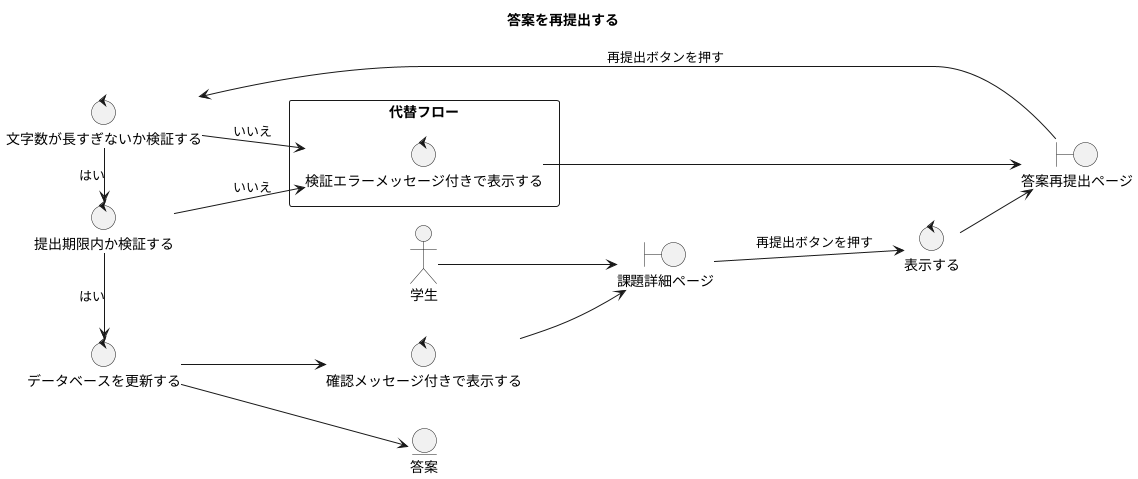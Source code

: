 @startuml

title 答案を再提出する

left to right direction

actor 学生 as User
boundary 課題詳細ページ
boundary 答案再提出ページ
control 表示する
control 文字数が長すぎないか検証する
control 提出期限内か検証する
control データベースを更新する
control 確認メッセージ付きで表示する
entity 答案

User --> 課題詳細ページ
課題詳細ページ --> 表示する : 再提出ボタンを押す
表示する --> 答案再提出ページ
答案再提出ページ --> 文字数が長すぎないか検証する : 再提出ボタンを押す
文字数が長すぎないか検証する -right-> 提出期限内か検証する : はい
提出期限内か検証する -right-> データベースを更新する : はい
データベースを更新する --> 確認メッセージ付きで表示する
データベースを更新する --> 答案
確認メッセージ付きで表示する --> 課題詳細ページ

rectangle 代替フロー {
    control 検証エラーメッセージ付きで表示する

    文字数が長すぎないか検証する --> 検証エラーメッセージ付きで表示する : いいえ
    提出期限内か検証する --> 検証エラーメッセージ付きで表示する : いいえ
    検証エラーメッセージ付きで表示する --> 答案再提出ページ
}

@enduml
